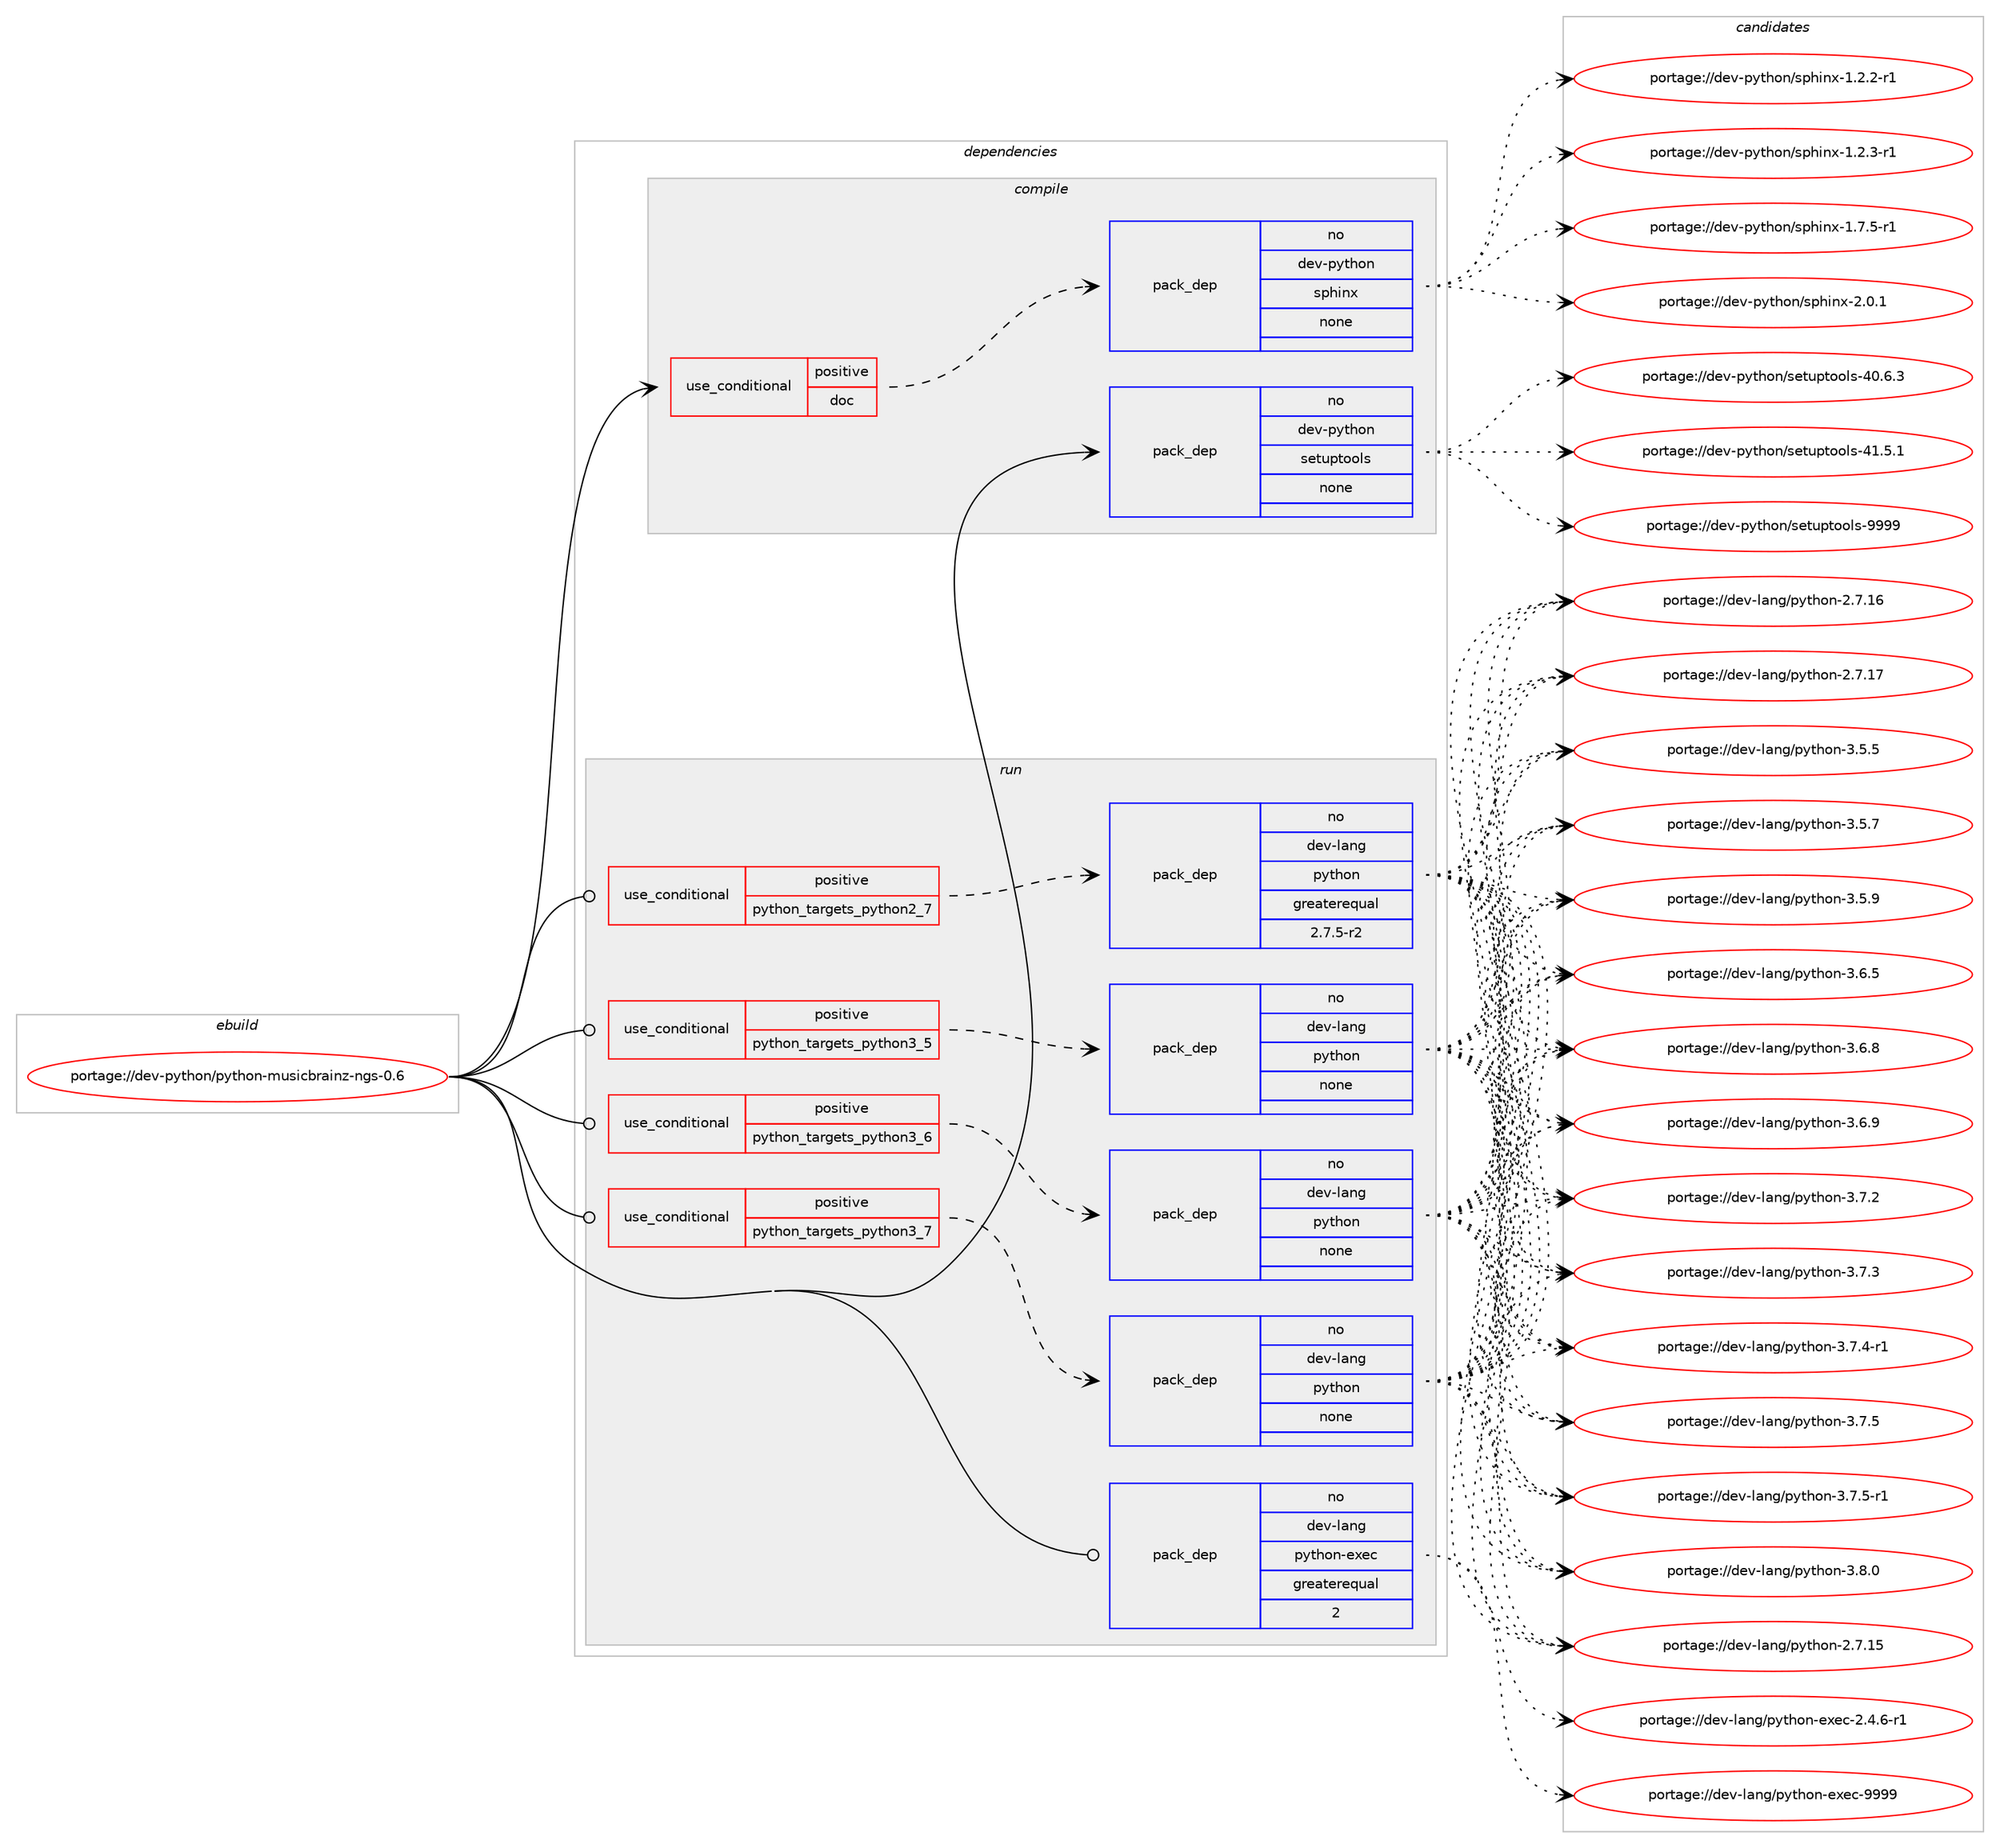 digraph prolog {

# *************
# Graph options
# *************

newrank=true;
concentrate=true;
compound=true;
graph [rankdir=LR,fontname=Helvetica,fontsize=10,ranksep=1.5];#, ranksep=2.5, nodesep=0.2];
edge  [arrowhead=vee];
node  [fontname=Helvetica,fontsize=10];

# **********
# The ebuild
# **********

subgraph cluster_leftcol {
color=gray;
rank=same;
label=<<i>ebuild</i>>;
id [label="portage://dev-python/python-musicbrainz-ngs-0.6", color=red, width=4, href="../dev-python/python-musicbrainz-ngs-0.6.svg"];
}

# ****************
# The dependencies
# ****************

subgraph cluster_midcol {
color=gray;
label=<<i>dependencies</i>>;
subgraph cluster_compile {
fillcolor="#eeeeee";
style=filled;
label=<<i>compile</i>>;
subgraph cond37087 {
dependency167280 [label=<<TABLE BORDER="0" CELLBORDER="1" CELLSPACING="0" CELLPADDING="4"><TR><TD ROWSPAN="3" CELLPADDING="10">use_conditional</TD></TR><TR><TD>positive</TD></TR><TR><TD>doc</TD></TR></TABLE>>, shape=none, color=red];
subgraph pack126801 {
dependency167281 [label=<<TABLE BORDER="0" CELLBORDER="1" CELLSPACING="0" CELLPADDING="4" WIDTH="220"><TR><TD ROWSPAN="6" CELLPADDING="30">pack_dep</TD></TR><TR><TD WIDTH="110">no</TD></TR><TR><TD>dev-python</TD></TR><TR><TD>sphinx</TD></TR><TR><TD>none</TD></TR><TR><TD></TD></TR></TABLE>>, shape=none, color=blue];
}
dependency167280:e -> dependency167281:w [weight=20,style="dashed",arrowhead="vee"];
}
id:e -> dependency167280:w [weight=20,style="solid",arrowhead="vee"];
subgraph pack126802 {
dependency167282 [label=<<TABLE BORDER="0" CELLBORDER="1" CELLSPACING="0" CELLPADDING="4" WIDTH="220"><TR><TD ROWSPAN="6" CELLPADDING="30">pack_dep</TD></TR><TR><TD WIDTH="110">no</TD></TR><TR><TD>dev-python</TD></TR><TR><TD>setuptools</TD></TR><TR><TD>none</TD></TR><TR><TD></TD></TR></TABLE>>, shape=none, color=blue];
}
id:e -> dependency167282:w [weight=20,style="solid",arrowhead="vee"];
}
subgraph cluster_compileandrun {
fillcolor="#eeeeee";
style=filled;
label=<<i>compile and run</i>>;
}
subgraph cluster_run {
fillcolor="#eeeeee";
style=filled;
label=<<i>run</i>>;
subgraph cond37088 {
dependency167283 [label=<<TABLE BORDER="0" CELLBORDER="1" CELLSPACING="0" CELLPADDING="4"><TR><TD ROWSPAN="3" CELLPADDING="10">use_conditional</TD></TR><TR><TD>positive</TD></TR><TR><TD>python_targets_python2_7</TD></TR></TABLE>>, shape=none, color=red];
subgraph pack126803 {
dependency167284 [label=<<TABLE BORDER="0" CELLBORDER="1" CELLSPACING="0" CELLPADDING="4" WIDTH="220"><TR><TD ROWSPAN="6" CELLPADDING="30">pack_dep</TD></TR><TR><TD WIDTH="110">no</TD></TR><TR><TD>dev-lang</TD></TR><TR><TD>python</TD></TR><TR><TD>greaterequal</TD></TR><TR><TD>2.7.5-r2</TD></TR></TABLE>>, shape=none, color=blue];
}
dependency167283:e -> dependency167284:w [weight=20,style="dashed",arrowhead="vee"];
}
id:e -> dependency167283:w [weight=20,style="solid",arrowhead="odot"];
subgraph cond37089 {
dependency167285 [label=<<TABLE BORDER="0" CELLBORDER="1" CELLSPACING="0" CELLPADDING="4"><TR><TD ROWSPAN="3" CELLPADDING="10">use_conditional</TD></TR><TR><TD>positive</TD></TR><TR><TD>python_targets_python3_5</TD></TR></TABLE>>, shape=none, color=red];
subgraph pack126804 {
dependency167286 [label=<<TABLE BORDER="0" CELLBORDER="1" CELLSPACING="0" CELLPADDING="4" WIDTH="220"><TR><TD ROWSPAN="6" CELLPADDING="30">pack_dep</TD></TR><TR><TD WIDTH="110">no</TD></TR><TR><TD>dev-lang</TD></TR><TR><TD>python</TD></TR><TR><TD>none</TD></TR><TR><TD></TD></TR></TABLE>>, shape=none, color=blue];
}
dependency167285:e -> dependency167286:w [weight=20,style="dashed",arrowhead="vee"];
}
id:e -> dependency167285:w [weight=20,style="solid",arrowhead="odot"];
subgraph cond37090 {
dependency167287 [label=<<TABLE BORDER="0" CELLBORDER="1" CELLSPACING="0" CELLPADDING="4"><TR><TD ROWSPAN="3" CELLPADDING="10">use_conditional</TD></TR><TR><TD>positive</TD></TR><TR><TD>python_targets_python3_6</TD></TR></TABLE>>, shape=none, color=red];
subgraph pack126805 {
dependency167288 [label=<<TABLE BORDER="0" CELLBORDER="1" CELLSPACING="0" CELLPADDING="4" WIDTH="220"><TR><TD ROWSPAN="6" CELLPADDING="30">pack_dep</TD></TR><TR><TD WIDTH="110">no</TD></TR><TR><TD>dev-lang</TD></TR><TR><TD>python</TD></TR><TR><TD>none</TD></TR><TR><TD></TD></TR></TABLE>>, shape=none, color=blue];
}
dependency167287:e -> dependency167288:w [weight=20,style="dashed",arrowhead="vee"];
}
id:e -> dependency167287:w [weight=20,style="solid",arrowhead="odot"];
subgraph cond37091 {
dependency167289 [label=<<TABLE BORDER="0" CELLBORDER="1" CELLSPACING="0" CELLPADDING="4"><TR><TD ROWSPAN="3" CELLPADDING="10">use_conditional</TD></TR><TR><TD>positive</TD></TR><TR><TD>python_targets_python3_7</TD></TR></TABLE>>, shape=none, color=red];
subgraph pack126806 {
dependency167290 [label=<<TABLE BORDER="0" CELLBORDER="1" CELLSPACING="0" CELLPADDING="4" WIDTH="220"><TR><TD ROWSPAN="6" CELLPADDING="30">pack_dep</TD></TR><TR><TD WIDTH="110">no</TD></TR><TR><TD>dev-lang</TD></TR><TR><TD>python</TD></TR><TR><TD>none</TD></TR><TR><TD></TD></TR></TABLE>>, shape=none, color=blue];
}
dependency167289:e -> dependency167290:w [weight=20,style="dashed",arrowhead="vee"];
}
id:e -> dependency167289:w [weight=20,style="solid",arrowhead="odot"];
subgraph pack126807 {
dependency167291 [label=<<TABLE BORDER="0" CELLBORDER="1" CELLSPACING="0" CELLPADDING="4" WIDTH="220"><TR><TD ROWSPAN="6" CELLPADDING="30">pack_dep</TD></TR><TR><TD WIDTH="110">no</TD></TR><TR><TD>dev-lang</TD></TR><TR><TD>python-exec</TD></TR><TR><TD>greaterequal</TD></TR><TR><TD>2</TD></TR></TABLE>>, shape=none, color=blue];
}
id:e -> dependency167291:w [weight=20,style="solid",arrowhead="odot"];
}
}

# **************
# The candidates
# **************

subgraph cluster_choices {
rank=same;
color=gray;
label=<<i>candidates</i>>;

subgraph choice126801 {
color=black;
nodesep=1;
choiceportage10010111845112121116104111110471151121041051101204549465046504511449 [label="portage://dev-python/sphinx-1.2.2-r1", color=red, width=4,href="../dev-python/sphinx-1.2.2-r1.svg"];
choiceportage10010111845112121116104111110471151121041051101204549465046514511449 [label="portage://dev-python/sphinx-1.2.3-r1", color=red, width=4,href="../dev-python/sphinx-1.2.3-r1.svg"];
choiceportage10010111845112121116104111110471151121041051101204549465546534511449 [label="portage://dev-python/sphinx-1.7.5-r1", color=red, width=4,href="../dev-python/sphinx-1.7.5-r1.svg"];
choiceportage1001011184511212111610411111047115112104105110120455046484649 [label="portage://dev-python/sphinx-2.0.1", color=red, width=4,href="../dev-python/sphinx-2.0.1.svg"];
dependency167281:e -> choiceportage10010111845112121116104111110471151121041051101204549465046504511449:w [style=dotted,weight="100"];
dependency167281:e -> choiceportage10010111845112121116104111110471151121041051101204549465046514511449:w [style=dotted,weight="100"];
dependency167281:e -> choiceportage10010111845112121116104111110471151121041051101204549465546534511449:w [style=dotted,weight="100"];
dependency167281:e -> choiceportage1001011184511212111610411111047115112104105110120455046484649:w [style=dotted,weight="100"];
}
subgraph choice126802 {
color=black;
nodesep=1;
choiceportage100101118451121211161041111104711510111611711211611111110811545524846544651 [label="portage://dev-python/setuptools-40.6.3", color=red, width=4,href="../dev-python/setuptools-40.6.3.svg"];
choiceportage100101118451121211161041111104711510111611711211611111110811545524946534649 [label="portage://dev-python/setuptools-41.5.1", color=red, width=4,href="../dev-python/setuptools-41.5.1.svg"];
choiceportage10010111845112121116104111110471151011161171121161111111081154557575757 [label="portage://dev-python/setuptools-9999", color=red, width=4,href="../dev-python/setuptools-9999.svg"];
dependency167282:e -> choiceportage100101118451121211161041111104711510111611711211611111110811545524846544651:w [style=dotted,weight="100"];
dependency167282:e -> choiceportage100101118451121211161041111104711510111611711211611111110811545524946534649:w [style=dotted,weight="100"];
dependency167282:e -> choiceportage10010111845112121116104111110471151011161171121161111111081154557575757:w [style=dotted,weight="100"];
}
subgraph choice126803 {
color=black;
nodesep=1;
choiceportage10010111845108971101034711212111610411111045504655464953 [label="portage://dev-lang/python-2.7.15", color=red, width=4,href="../dev-lang/python-2.7.15.svg"];
choiceportage10010111845108971101034711212111610411111045504655464954 [label="portage://dev-lang/python-2.7.16", color=red, width=4,href="../dev-lang/python-2.7.16.svg"];
choiceportage10010111845108971101034711212111610411111045504655464955 [label="portage://dev-lang/python-2.7.17", color=red, width=4,href="../dev-lang/python-2.7.17.svg"];
choiceportage100101118451089711010347112121116104111110455146534653 [label="portage://dev-lang/python-3.5.5", color=red, width=4,href="../dev-lang/python-3.5.5.svg"];
choiceportage100101118451089711010347112121116104111110455146534655 [label="portage://dev-lang/python-3.5.7", color=red, width=4,href="../dev-lang/python-3.5.7.svg"];
choiceportage100101118451089711010347112121116104111110455146534657 [label="portage://dev-lang/python-3.5.9", color=red, width=4,href="../dev-lang/python-3.5.9.svg"];
choiceportage100101118451089711010347112121116104111110455146544653 [label="portage://dev-lang/python-3.6.5", color=red, width=4,href="../dev-lang/python-3.6.5.svg"];
choiceportage100101118451089711010347112121116104111110455146544656 [label="portage://dev-lang/python-3.6.8", color=red, width=4,href="../dev-lang/python-3.6.8.svg"];
choiceportage100101118451089711010347112121116104111110455146544657 [label="portage://dev-lang/python-3.6.9", color=red, width=4,href="../dev-lang/python-3.6.9.svg"];
choiceportage100101118451089711010347112121116104111110455146554650 [label="portage://dev-lang/python-3.7.2", color=red, width=4,href="../dev-lang/python-3.7.2.svg"];
choiceportage100101118451089711010347112121116104111110455146554651 [label="portage://dev-lang/python-3.7.3", color=red, width=4,href="../dev-lang/python-3.7.3.svg"];
choiceportage1001011184510897110103471121211161041111104551465546524511449 [label="portage://dev-lang/python-3.7.4-r1", color=red, width=4,href="../dev-lang/python-3.7.4-r1.svg"];
choiceportage100101118451089711010347112121116104111110455146554653 [label="portage://dev-lang/python-3.7.5", color=red, width=4,href="../dev-lang/python-3.7.5.svg"];
choiceportage1001011184510897110103471121211161041111104551465546534511449 [label="portage://dev-lang/python-3.7.5-r1", color=red, width=4,href="../dev-lang/python-3.7.5-r1.svg"];
choiceportage100101118451089711010347112121116104111110455146564648 [label="portage://dev-lang/python-3.8.0", color=red, width=4,href="../dev-lang/python-3.8.0.svg"];
dependency167284:e -> choiceportage10010111845108971101034711212111610411111045504655464953:w [style=dotted,weight="100"];
dependency167284:e -> choiceportage10010111845108971101034711212111610411111045504655464954:w [style=dotted,weight="100"];
dependency167284:e -> choiceportage10010111845108971101034711212111610411111045504655464955:w [style=dotted,weight="100"];
dependency167284:e -> choiceportage100101118451089711010347112121116104111110455146534653:w [style=dotted,weight="100"];
dependency167284:e -> choiceportage100101118451089711010347112121116104111110455146534655:w [style=dotted,weight="100"];
dependency167284:e -> choiceportage100101118451089711010347112121116104111110455146534657:w [style=dotted,weight="100"];
dependency167284:e -> choiceportage100101118451089711010347112121116104111110455146544653:w [style=dotted,weight="100"];
dependency167284:e -> choiceportage100101118451089711010347112121116104111110455146544656:w [style=dotted,weight="100"];
dependency167284:e -> choiceportage100101118451089711010347112121116104111110455146544657:w [style=dotted,weight="100"];
dependency167284:e -> choiceportage100101118451089711010347112121116104111110455146554650:w [style=dotted,weight="100"];
dependency167284:e -> choiceportage100101118451089711010347112121116104111110455146554651:w [style=dotted,weight="100"];
dependency167284:e -> choiceportage1001011184510897110103471121211161041111104551465546524511449:w [style=dotted,weight="100"];
dependency167284:e -> choiceportage100101118451089711010347112121116104111110455146554653:w [style=dotted,weight="100"];
dependency167284:e -> choiceportage1001011184510897110103471121211161041111104551465546534511449:w [style=dotted,weight="100"];
dependency167284:e -> choiceportage100101118451089711010347112121116104111110455146564648:w [style=dotted,weight="100"];
}
subgraph choice126804 {
color=black;
nodesep=1;
choiceportage10010111845108971101034711212111610411111045504655464953 [label="portage://dev-lang/python-2.7.15", color=red, width=4,href="../dev-lang/python-2.7.15.svg"];
choiceportage10010111845108971101034711212111610411111045504655464954 [label="portage://dev-lang/python-2.7.16", color=red, width=4,href="../dev-lang/python-2.7.16.svg"];
choiceportage10010111845108971101034711212111610411111045504655464955 [label="portage://dev-lang/python-2.7.17", color=red, width=4,href="../dev-lang/python-2.7.17.svg"];
choiceportage100101118451089711010347112121116104111110455146534653 [label="portage://dev-lang/python-3.5.5", color=red, width=4,href="../dev-lang/python-3.5.5.svg"];
choiceportage100101118451089711010347112121116104111110455146534655 [label="portage://dev-lang/python-3.5.7", color=red, width=4,href="../dev-lang/python-3.5.7.svg"];
choiceportage100101118451089711010347112121116104111110455146534657 [label="portage://dev-lang/python-3.5.9", color=red, width=4,href="../dev-lang/python-3.5.9.svg"];
choiceportage100101118451089711010347112121116104111110455146544653 [label="portage://dev-lang/python-3.6.5", color=red, width=4,href="../dev-lang/python-3.6.5.svg"];
choiceportage100101118451089711010347112121116104111110455146544656 [label="portage://dev-lang/python-3.6.8", color=red, width=4,href="../dev-lang/python-3.6.8.svg"];
choiceportage100101118451089711010347112121116104111110455146544657 [label="portage://dev-lang/python-3.6.9", color=red, width=4,href="../dev-lang/python-3.6.9.svg"];
choiceportage100101118451089711010347112121116104111110455146554650 [label="portage://dev-lang/python-3.7.2", color=red, width=4,href="../dev-lang/python-3.7.2.svg"];
choiceportage100101118451089711010347112121116104111110455146554651 [label="portage://dev-lang/python-3.7.3", color=red, width=4,href="../dev-lang/python-3.7.3.svg"];
choiceportage1001011184510897110103471121211161041111104551465546524511449 [label="portage://dev-lang/python-3.7.4-r1", color=red, width=4,href="../dev-lang/python-3.7.4-r1.svg"];
choiceportage100101118451089711010347112121116104111110455146554653 [label="portage://dev-lang/python-3.7.5", color=red, width=4,href="../dev-lang/python-3.7.5.svg"];
choiceportage1001011184510897110103471121211161041111104551465546534511449 [label="portage://dev-lang/python-3.7.5-r1", color=red, width=4,href="../dev-lang/python-3.7.5-r1.svg"];
choiceportage100101118451089711010347112121116104111110455146564648 [label="portage://dev-lang/python-3.8.0", color=red, width=4,href="../dev-lang/python-3.8.0.svg"];
dependency167286:e -> choiceportage10010111845108971101034711212111610411111045504655464953:w [style=dotted,weight="100"];
dependency167286:e -> choiceportage10010111845108971101034711212111610411111045504655464954:w [style=dotted,weight="100"];
dependency167286:e -> choiceportage10010111845108971101034711212111610411111045504655464955:w [style=dotted,weight="100"];
dependency167286:e -> choiceportage100101118451089711010347112121116104111110455146534653:w [style=dotted,weight="100"];
dependency167286:e -> choiceportage100101118451089711010347112121116104111110455146534655:w [style=dotted,weight="100"];
dependency167286:e -> choiceportage100101118451089711010347112121116104111110455146534657:w [style=dotted,weight="100"];
dependency167286:e -> choiceportage100101118451089711010347112121116104111110455146544653:w [style=dotted,weight="100"];
dependency167286:e -> choiceportage100101118451089711010347112121116104111110455146544656:w [style=dotted,weight="100"];
dependency167286:e -> choiceportage100101118451089711010347112121116104111110455146544657:w [style=dotted,weight="100"];
dependency167286:e -> choiceportage100101118451089711010347112121116104111110455146554650:w [style=dotted,weight="100"];
dependency167286:e -> choiceportage100101118451089711010347112121116104111110455146554651:w [style=dotted,weight="100"];
dependency167286:e -> choiceportage1001011184510897110103471121211161041111104551465546524511449:w [style=dotted,weight="100"];
dependency167286:e -> choiceportage100101118451089711010347112121116104111110455146554653:w [style=dotted,weight="100"];
dependency167286:e -> choiceportage1001011184510897110103471121211161041111104551465546534511449:w [style=dotted,weight="100"];
dependency167286:e -> choiceportage100101118451089711010347112121116104111110455146564648:w [style=dotted,weight="100"];
}
subgraph choice126805 {
color=black;
nodesep=1;
choiceportage10010111845108971101034711212111610411111045504655464953 [label="portage://dev-lang/python-2.7.15", color=red, width=4,href="../dev-lang/python-2.7.15.svg"];
choiceportage10010111845108971101034711212111610411111045504655464954 [label="portage://dev-lang/python-2.7.16", color=red, width=4,href="../dev-lang/python-2.7.16.svg"];
choiceportage10010111845108971101034711212111610411111045504655464955 [label="portage://dev-lang/python-2.7.17", color=red, width=4,href="../dev-lang/python-2.7.17.svg"];
choiceportage100101118451089711010347112121116104111110455146534653 [label="portage://dev-lang/python-3.5.5", color=red, width=4,href="../dev-lang/python-3.5.5.svg"];
choiceportage100101118451089711010347112121116104111110455146534655 [label="portage://dev-lang/python-3.5.7", color=red, width=4,href="../dev-lang/python-3.5.7.svg"];
choiceportage100101118451089711010347112121116104111110455146534657 [label="portage://dev-lang/python-3.5.9", color=red, width=4,href="../dev-lang/python-3.5.9.svg"];
choiceportage100101118451089711010347112121116104111110455146544653 [label="portage://dev-lang/python-3.6.5", color=red, width=4,href="../dev-lang/python-3.6.5.svg"];
choiceportage100101118451089711010347112121116104111110455146544656 [label="portage://dev-lang/python-3.6.8", color=red, width=4,href="../dev-lang/python-3.6.8.svg"];
choiceportage100101118451089711010347112121116104111110455146544657 [label="portage://dev-lang/python-3.6.9", color=red, width=4,href="../dev-lang/python-3.6.9.svg"];
choiceportage100101118451089711010347112121116104111110455146554650 [label="portage://dev-lang/python-3.7.2", color=red, width=4,href="../dev-lang/python-3.7.2.svg"];
choiceportage100101118451089711010347112121116104111110455146554651 [label="portage://dev-lang/python-3.7.3", color=red, width=4,href="../dev-lang/python-3.7.3.svg"];
choiceportage1001011184510897110103471121211161041111104551465546524511449 [label="portage://dev-lang/python-3.7.4-r1", color=red, width=4,href="../dev-lang/python-3.7.4-r1.svg"];
choiceportage100101118451089711010347112121116104111110455146554653 [label="portage://dev-lang/python-3.7.5", color=red, width=4,href="../dev-lang/python-3.7.5.svg"];
choiceportage1001011184510897110103471121211161041111104551465546534511449 [label="portage://dev-lang/python-3.7.5-r1", color=red, width=4,href="../dev-lang/python-3.7.5-r1.svg"];
choiceportage100101118451089711010347112121116104111110455146564648 [label="portage://dev-lang/python-3.8.0", color=red, width=4,href="../dev-lang/python-3.8.0.svg"];
dependency167288:e -> choiceportage10010111845108971101034711212111610411111045504655464953:w [style=dotted,weight="100"];
dependency167288:e -> choiceportage10010111845108971101034711212111610411111045504655464954:w [style=dotted,weight="100"];
dependency167288:e -> choiceportage10010111845108971101034711212111610411111045504655464955:w [style=dotted,weight="100"];
dependency167288:e -> choiceportage100101118451089711010347112121116104111110455146534653:w [style=dotted,weight="100"];
dependency167288:e -> choiceportage100101118451089711010347112121116104111110455146534655:w [style=dotted,weight="100"];
dependency167288:e -> choiceportage100101118451089711010347112121116104111110455146534657:w [style=dotted,weight="100"];
dependency167288:e -> choiceportage100101118451089711010347112121116104111110455146544653:w [style=dotted,weight="100"];
dependency167288:e -> choiceportage100101118451089711010347112121116104111110455146544656:w [style=dotted,weight="100"];
dependency167288:e -> choiceportage100101118451089711010347112121116104111110455146544657:w [style=dotted,weight="100"];
dependency167288:e -> choiceportage100101118451089711010347112121116104111110455146554650:w [style=dotted,weight="100"];
dependency167288:e -> choiceportage100101118451089711010347112121116104111110455146554651:w [style=dotted,weight="100"];
dependency167288:e -> choiceportage1001011184510897110103471121211161041111104551465546524511449:w [style=dotted,weight="100"];
dependency167288:e -> choiceportage100101118451089711010347112121116104111110455146554653:w [style=dotted,weight="100"];
dependency167288:e -> choiceportage1001011184510897110103471121211161041111104551465546534511449:w [style=dotted,weight="100"];
dependency167288:e -> choiceportage100101118451089711010347112121116104111110455146564648:w [style=dotted,weight="100"];
}
subgraph choice126806 {
color=black;
nodesep=1;
choiceportage10010111845108971101034711212111610411111045504655464953 [label="portage://dev-lang/python-2.7.15", color=red, width=4,href="../dev-lang/python-2.7.15.svg"];
choiceportage10010111845108971101034711212111610411111045504655464954 [label="portage://dev-lang/python-2.7.16", color=red, width=4,href="../dev-lang/python-2.7.16.svg"];
choiceportage10010111845108971101034711212111610411111045504655464955 [label="portage://dev-lang/python-2.7.17", color=red, width=4,href="../dev-lang/python-2.7.17.svg"];
choiceportage100101118451089711010347112121116104111110455146534653 [label="portage://dev-lang/python-3.5.5", color=red, width=4,href="../dev-lang/python-3.5.5.svg"];
choiceportage100101118451089711010347112121116104111110455146534655 [label="portage://dev-lang/python-3.5.7", color=red, width=4,href="../dev-lang/python-3.5.7.svg"];
choiceportage100101118451089711010347112121116104111110455146534657 [label="portage://dev-lang/python-3.5.9", color=red, width=4,href="../dev-lang/python-3.5.9.svg"];
choiceportage100101118451089711010347112121116104111110455146544653 [label="portage://dev-lang/python-3.6.5", color=red, width=4,href="../dev-lang/python-3.6.5.svg"];
choiceportage100101118451089711010347112121116104111110455146544656 [label="portage://dev-lang/python-3.6.8", color=red, width=4,href="../dev-lang/python-3.6.8.svg"];
choiceportage100101118451089711010347112121116104111110455146544657 [label="portage://dev-lang/python-3.6.9", color=red, width=4,href="../dev-lang/python-3.6.9.svg"];
choiceportage100101118451089711010347112121116104111110455146554650 [label="portage://dev-lang/python-3.7.2", color=red, width=4,href="../dev-lang/python-3.7.2.svg"];
choiceportage100101118451089711010347112121116104111110455146554651 [label="portage://dev-lang/python-3.7.3", color=red, width=4,href="../dev-lang/python-3.7.3.svg"];
choiceportage1001011184510897110103471121211161041111104551465546524511449 [label="portage://dev-lang/python-3.7.4-r1", color=red, width=4,href="../dev-lang/python-3.7.4-r1.svg"];
choiceportage100101118451089711010347112121116104111110455146554653 [label="portage://dev-lang/python-3.7.5", color=red, width=4,href="../dev-lang/python-3.7.5.svg"];
choiceportage1001011184510897110103471121211161041111104551465546534511449 [label="portage://dev-lang/python-3.7.5-r1", color=red, width=4,href="../dev-lang/python-3.7.5-r1.svg"];
choiceportage100101118451089711010347112121116104111110455146564648 [label="portage://dev-lang/python-3.8.0", color=red, width=4,href="../dev-lang/python-3.8.0.svg"];
dependency167290:e -> choiceportage10010111845108971101034711212111610411111045504655464953:w [style=dotted,weight="100"];
dependency167290:e -> choiceportage10010111845108971101034711212111610411111045504655464954:w [style=dotted,weight="100"];
dependency167290:e -> choiceportage10010111845108971101034711212111610411111045504655464955:w [style=dotted,weight="100"];
dependency167290:e -> choiceportage100101118451089711010347112121116104111110455146534653:w [style=dotted,weight="100"];
dependency167290:e -> choiceportage100101118451089711010347112121116104111110455146534655:w [style=dotted,weight="100"];
dependency167290:e -> choiceportage100101118451089711010347112121116104111110455146534657:w [style=dotted,weight="100"];
dependency167290:e -> choiceportage100101118451089711010347112121116104111110455146544653:w [style=dotted,weight="100"];
dependency167290:e -> choiceportage100101118451089711010347112121116104111110455146544656:w [style=dotted,weight="100"];
dependency167290:e -> choiceportage100101118451089711010347112121116104111110455146544657:w [style=dotted,weight="100"];
dependency167290:e -> choiceportage100101118451089711010347112121116104111110455146554650:w [style=dotted,weight="100"];
dependency167290:e -> choiceportage100101118451089711010347112121116104111110455146554651:w [style=dotted,weight="100"];
dependency167290:e -> choiceportage1001011184510897110103471121211161041111104551465546524511449:w [style=dotted,weight="100"];
dependency167290:e -> choiceportage100101118451089711010347112121116104111110455146554653:w [style=dotted,weight="100"];
dependency167290:e -> choiceportage1001011184510897110103471121211161041111104551465546534511449:w [style=dotted,weight="100"];
dependency167290:e -> choiceportage100101118451089711010347112121116104111110455146564648:w [style=dotted,weight="100"];
}
subgraph choice126807 {
color=black;
nodesep=1;
choiceportage10010111845108971101034711212111610411111045101120101994550465246544511449 [label="portage://dev-lang/python-exec-2.4.6-r1", color=red, width=4,href="../dev-lang/python-exec-2.4.6-r1.svg"];
choiceportage10010111845108971101034711212111610411111045101120101994557575757 [label="portage://dev-lang/python-exec-9999", color=red, width=4,href="../dev-lang/python-exec-9999.svg"];
dependency167291:e -> choiceportage10010111845108971101034711212111610411111045101120101994550465246544511449:w [style=dotted,weight="100"];
dependency167291:e -> choiceportage10010111845108971101034711212111610411111045101120101994557575757:w [style=dotted,weight="100"];
}
}

}
